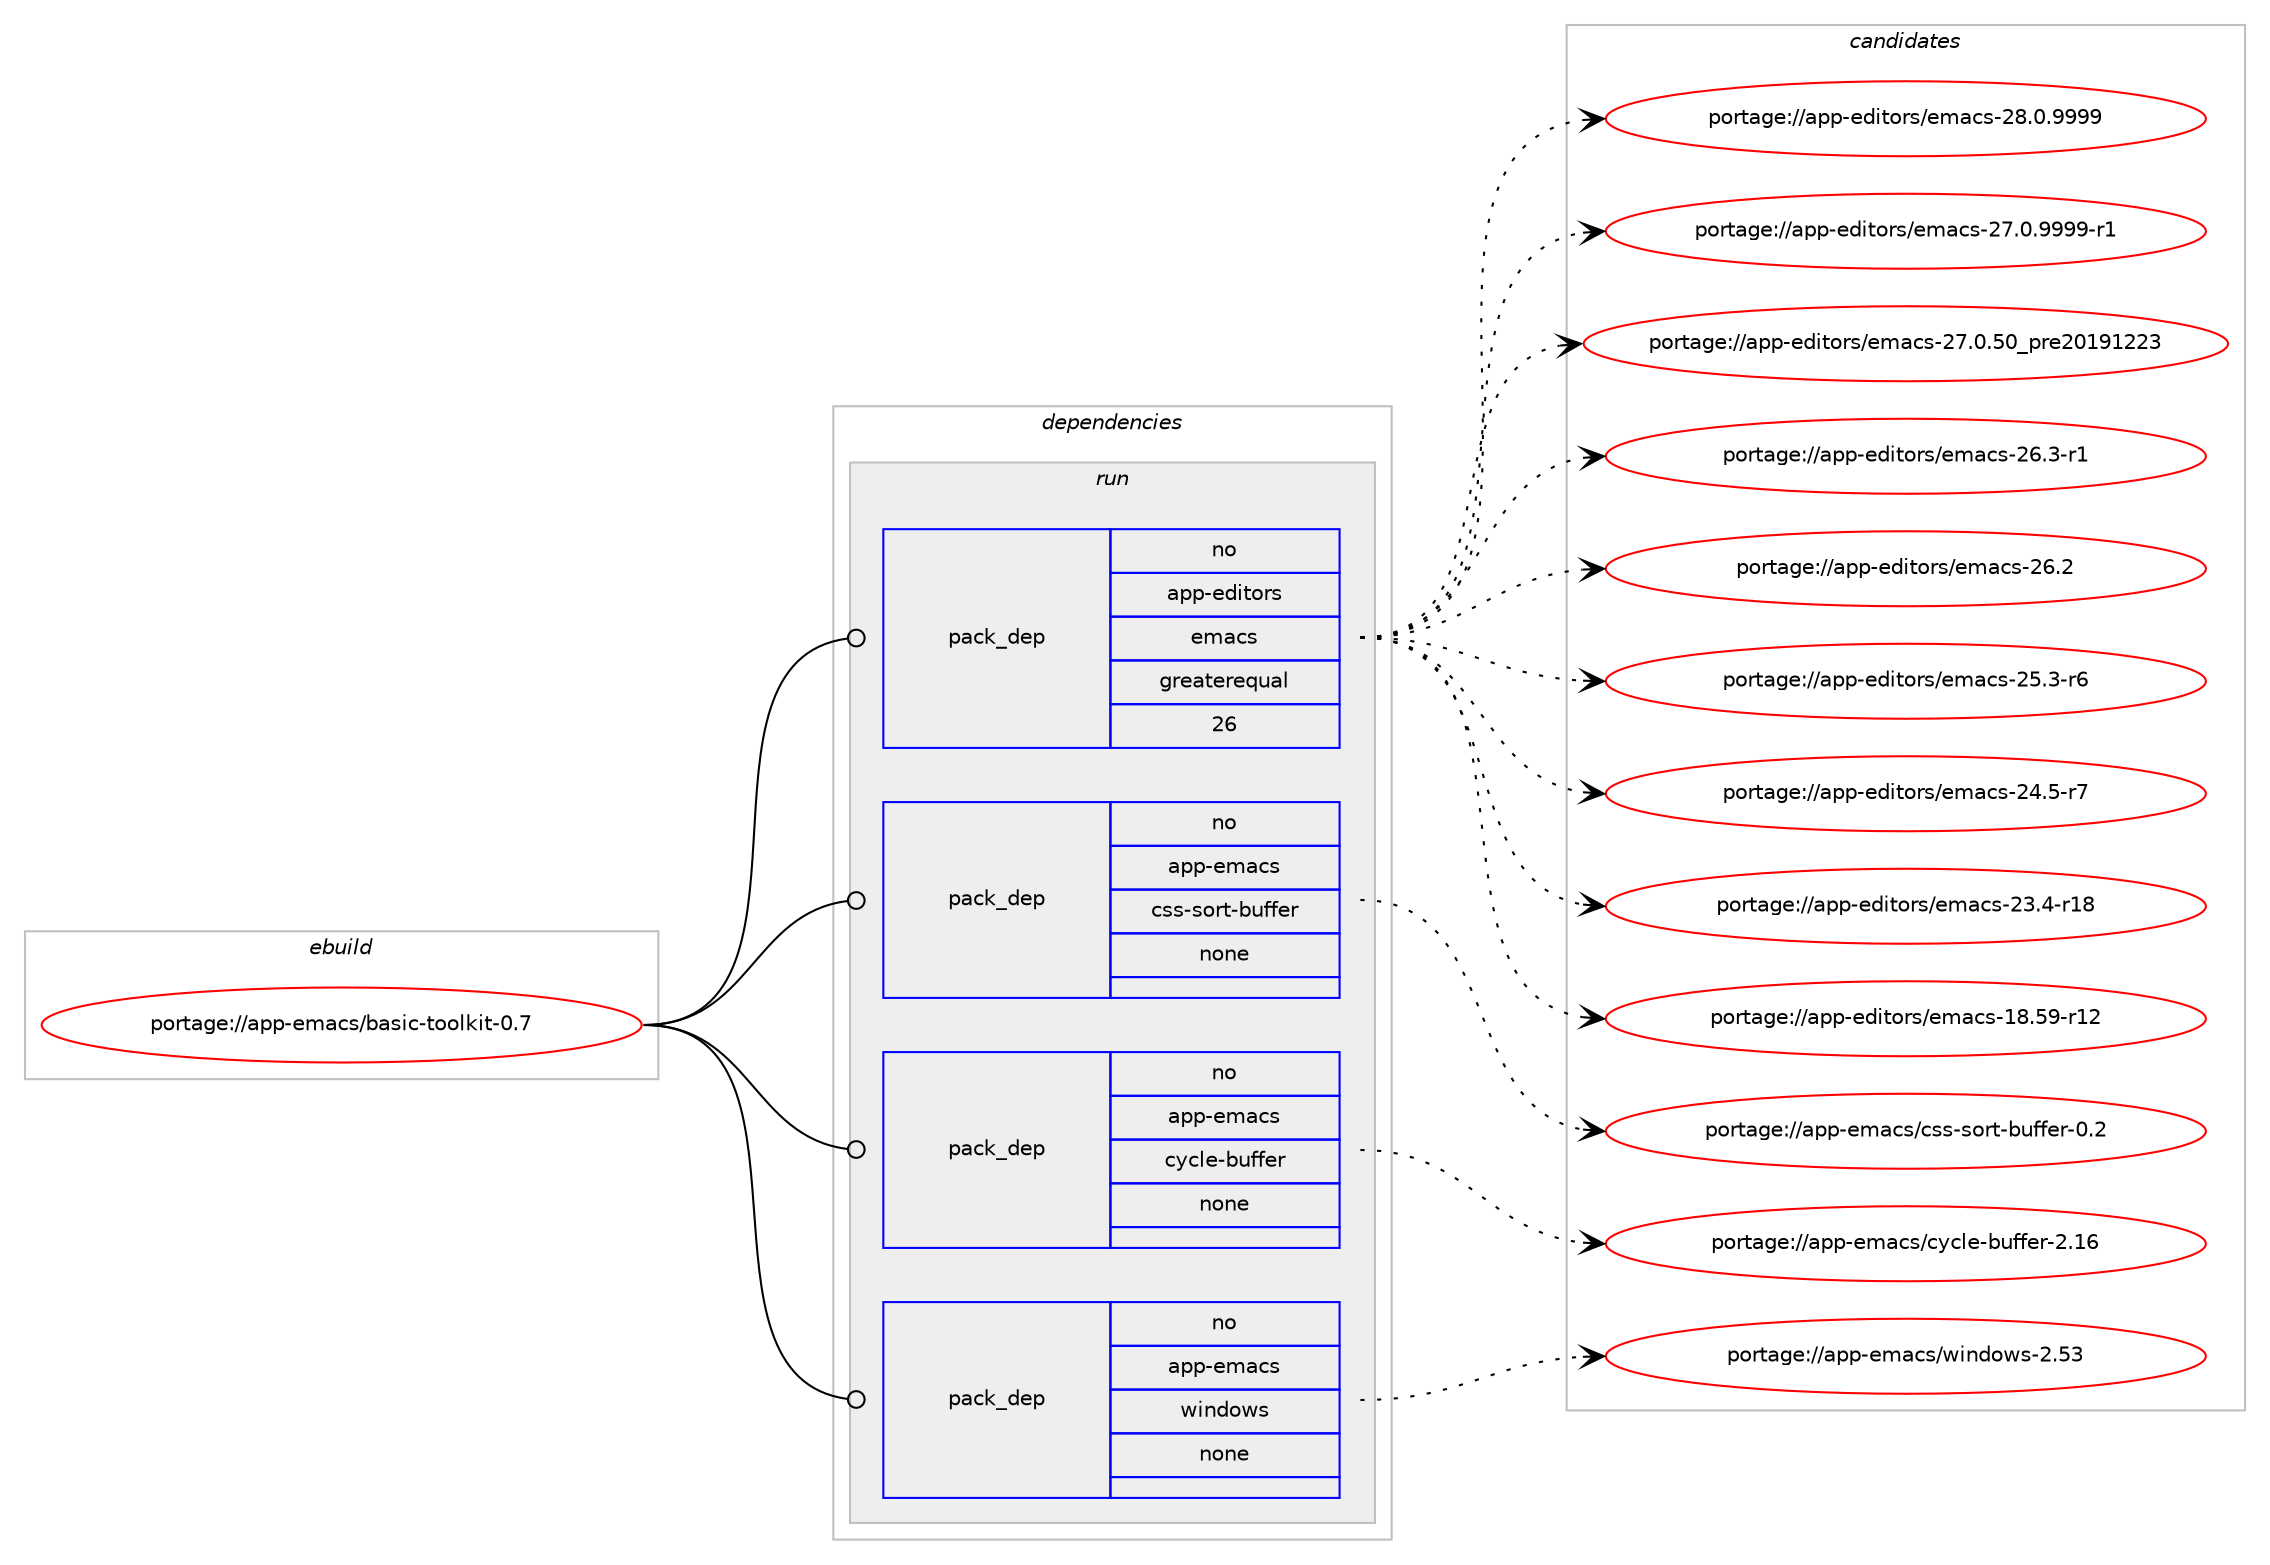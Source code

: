 digraph prolog {

# *************
# Graph options
# *************

newrank=true;
concentrate=true;
compound=true;
graph [rankdir=LR,fontname=Helvetica,fontsize=10,ranksep=1.5];#, ranksep=2.5, nodesep=0.2];
edge  [arrowhead=vee];
node  [fontname=Helvetica,fontsize=10];

# **********
# The ebuild
# **********

subgraph cluster_leftcol {
color=gray;
label=<<i>ebuild</i>>;
id [label="portage://app-emacs/basic-toolkit-0.7", color=red, width=4, href="../app-emacs/basic-toolkit-0.7.svg"];
}

# ****************
# The dependencies
# ****************

subgraph cluster_midcol {
color=gray;
label=<<i>dependencies</i>>;
subgraph cluster_compile {
fillcolor="#eeeeee";
style=filled;
label=<<i>compile</i>>;
}
subgraph cluster_compileandrun {
fillcolor="#eeeeee";
style=filled;
label=<<i>compile and run</i>>;
}
subgraph cluster_run {
fillcolor="#eeeeee";
style=filled;
label=<<i>run</i>>;
subgraph pack476581 {
dependency634264 [label=<<TABLE BORDER="0" CELLBORDER="1" CELLSPACING="0" CELLPADDING="4" WIDTH="220"><TR><TD ROWSPAN="6" CELLPADDING="30">pack_dep</TD></TR><TR><TD WIDTH="110">no</TD></TR><TR><TD>app-editors</TD></TR><TR><TD>emacs</TD></TR><TR><TD>greaterequal</TD></TR><TR><TD>26</TD></TR></TABLE>>, shape=none, color=blue];
}
id:e -> dependency634264:w [weight=20,style="solid",arrowhead="odot"];
subgraph pack476582 {
dependency634265 [label=<<TABLE BORDER="0" CELLBORDER="1" CELLSPACING="0" CELLPADDING="4" WIDTH="220"><TR><TD ROWSPAN="6" CELLPADDING="30">pack_dep</TD></TR><TR><TD WIDTH="110">no</TD></TR><TR><TD>app-emacs</TD></TR><TR><TD>css-sort-buffer</TD></TR><TR><TD>none</TD></TR><TR><TD></TD></TR></TABLE>>, shape=none, color=blue];
}
id:e -> dependency634265:w [weight=20,style="solid",arrowhead="odot"];
subgraph pack476583 {
dependency634266 [label=<<TABLE BORDER="0" CELLBORDER="1" CELLSPACING="0" CELLPADDING="4" WIDTH="220"><TR><TD ROWSPAN="6" CELLPADDING="30">pack_dep</TD></TR><TR><TD WIDTH="110">no</TD></TR><TR><TD>app-emacs</TD></TR><TR><TD>cycle-buffer</TD></TR><TR><TD>none</TD></TR><TR><TD></TD></TR></TABLE>>, shape=none, color=blue];
}
id:e -> dependency634266:w [weight=20,style="solid",arrowhead="odot"];
subgraph pack476584 {
dependency634267 [label=<<TABLE BORDER="0" CELLBORDER="1" CELLSPACING="0" CELLPADDING="4" WIDTH="220"><TR><TD ROWSPAN="6" CELLPADDING="30">pack_dep</TD></TR><TR><TD WIDTH="110">no</TD></TR><TR><TD>app-emacs</TD></TR><TR><TD>windows</TD></TR><TR><TD>none</TD></TR><TR><TD></TD></TR></TABLE>>, shape=none, color=blue];
}
id:e -> dependency634267:w [weight=20,style="solid",arrowhead="odot"];
}
}

# **************
# The candidates
# **************

subgraph cluster_choices {
rank=same;
color=gray;
label=<<i>candidates</i>>;

subgraph choice476581 {
color=black;
nodesep=1;
choice971121124510110010511611111411547101109979911545505646484657575757 [label="portage://app-editors/emacs-28.0.9999", color=red, width=4,href="../app-editors/emacs-28.0.9999.svg"];
choice9711211245101100105116111114115471011099799115455055464846575757574511449 [label="portage://app-editors/emacs-27.0.9999-r1", color=red, width=4,href="../app-editors/emacs-27.0.9999-r1.svg"];
choice97112112451011001051161111141154710110997991154550554648465348951121141015048495749505051 [label="portage://app-editors/emacs-27.0.50_pre20191223", color=red, width=4,href="../app-editors/emacs-27.0.50_pre20191223.svg"];
choice971121124510110010511611111411547101109979911545505446514511449 [label="portage://app-editors/emacs-26.3-r1", color=red, width=4,href="../app-editors/emacs-26.3-r1.svg"];
choice97112112451011001051161111141154710110997991154550544650 [label="portage://app-editors/emacs-26.2", color=red, width=4,href="../app-editors/emacs-26.2.svg"];
choice971121124510110010511611111411547101109979911545505346514511454 [label="portage://app-editors/emacs-25.3-r6", color=red, width=4,href="../app-editors/emacs-25.3-r6.svg"];
choice971121124510110010511611111411547101109979911545505246534511455 [label="portage://app-editors/emacs-24.5-r7", color=red, width=4,href="../app-editors/emacs-24.5-r7.svg"];
choice97112112451011001051161111141154710110997991154550514652451144956 [label="portage://app-editors/emacs-23.4-r18", color=red, width=4,href="../app-editors/emacs-23.4-r18.svg"];
choice9711211245101100105116111114115471011099799115454956465357451144950 [label="portage://app-editors/emacs-18.59-r12", color=red, width=4,href="../app-editors/emacs-18.59-r12.svg"];
dependency634264:e -> choice971121124510110010511611111411547101109979911545505646484657575757:w [style=dotted,weight="100"];
dependency634264:e -> choice9711211245101100105116111114115471011099799115455055464846575757574511449:w [style=dotted,weight="100"];
dependency634264:e -> choice97112112451011001051161111141154710110997991154550554648465348951121141015048495749505051:w [style=dotted,weight="100"];
dependency634264:e -> choice971121124510110010511611111411547101109979911545505446514511449:w [style=dotted,weight="100"];
dependency634264:e -> choice97112112451011001051161111141154710110997991154550544650:w [style=dotted,weight="100"];
dependency634264:e -> choice971121124510110010511611111411547101109979911545505346514511454:w [style=dotted,weight="100"];
dependency634264:e -> choice971121124510110010511611111411547101109979911545505246534511455:w [style=dotted,weight="100"];
dependency634264:e -> choice97112112451011001051161111141154710110997991154550514652451144956:w [style=dotted,weight="100"];
dependency634264:e -> choice9711211245101100105116111114115471011099799115454956465357451144950:w [style=dotted,weight="100"];
}
subgraph choice476582 {
color=black;
nodesep=1;
choice97112112451011099799115479911511545115111114116459811710210210111445484650 [label="portage://app-emacs/css-sort-buffer-0.2", color=red, width=4,href="../app-emacs/css-sort-buffer-0.2.svg"];
dependency634265:e -> choice97112112451011099799115479911511545115111114116459811710210210111445484650:w [style=dotted,weight="100"];
}
subgraph choice476583 {
color=black;
nodesep=1;
choice9711211245101109979911547991219910810145981171021021011144550464954 [label="portage://app-emacs/cycle-buffer-2.16", color=red, width=4,href="../app-emacs/cycle-buffer-2.16.svg"];
dependency634266:e -> choice9711211245101109979911547991219910810145981171021021011144550464954:w [style=dotted,weight="100"];
}
subgraph choice476584 {
color=black;
nodesep=1;
choice97112112451011099799115471191051101001111191154550465351 [label="portage://app-emacs/windows-2.53", color=red, width=4,href="../app-emacs/windows-2.53.svg"];
dependency634267:e -> choice97112112451011099799115471191051101001111191154550465351:w [style=dotted,weight="100"];
}
}

}

